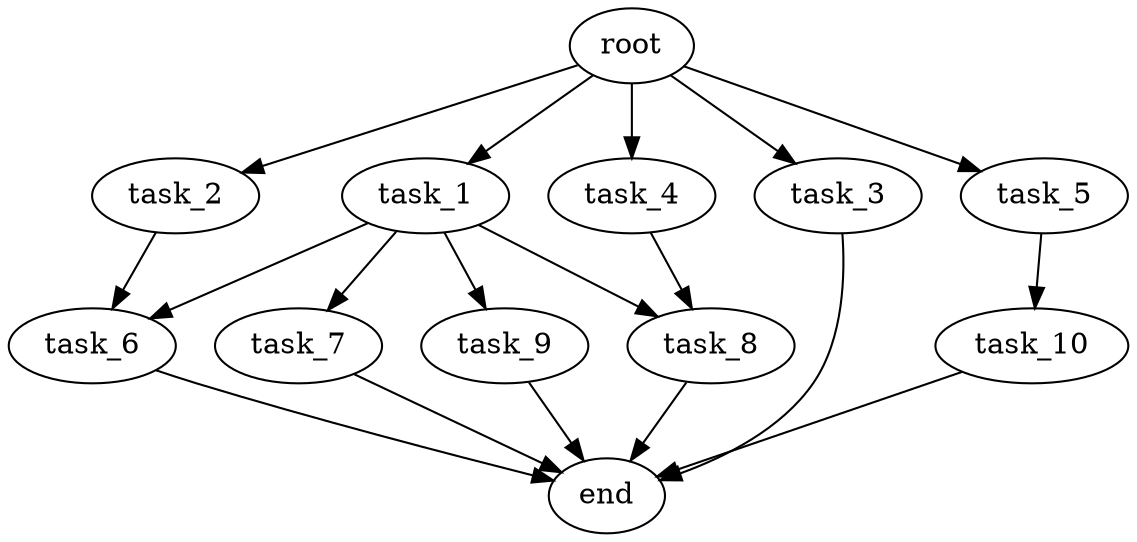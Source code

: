 digraph G {
  root [size="0.000000e+00"];
  task_1 [size="6.290623e+10"];
  task_2 [size="6.197738e+10"];
  task_3 [size="8.411830e+10"];
  task_4 [size="1.478609e+10"];
  task_5 [size="6.807588e+10"];
  task_6 [size="3.166736e+09"];
  task_7 [size="9.482104e+10"];
  task_8 [size="1.099845e+10"];
  task_9 [size="1.903547e+09"];
  task_10 [size="3.137611e+10"];
  end [size="0.000000e+00"];

  root -> task_1 [size="1.000000e-12"];
  root -> task_2 [size="1.000000e-12"];
  root -> task_3 [size="1.000000e-12"];
  root -> task_4 [size="1.000000e-12"];
  root -> task_5 [size="1.000000e-12"];
  task_1 -> task_6 [size="1.583368e+07"];
  task_1 -> task_7 [size="9.482104e+08"];
  task_1 -> task_8 [size="5.499227e+07"];
  task_1 -> task_9 [size="1.903547e+07"];
  task_2 -> task_6 [size="1.583368e+07"];
  task_3 -> end [size="1.000000e-12"];
  task_4 -> task_8 [size="5.499227e+07"];
  task_5 -> task_10 [size="3.137611e+08"];
  task_6 -> end [size="1.000000e-12"];
  task_7 -> end [size="1.000000e-12"];
  task_8 -> end [size="1.000000e-12"];
  task_9 -> end [size="1.000000e-12"];
  task_10 -> end [size="1.000000e-12"];
}

